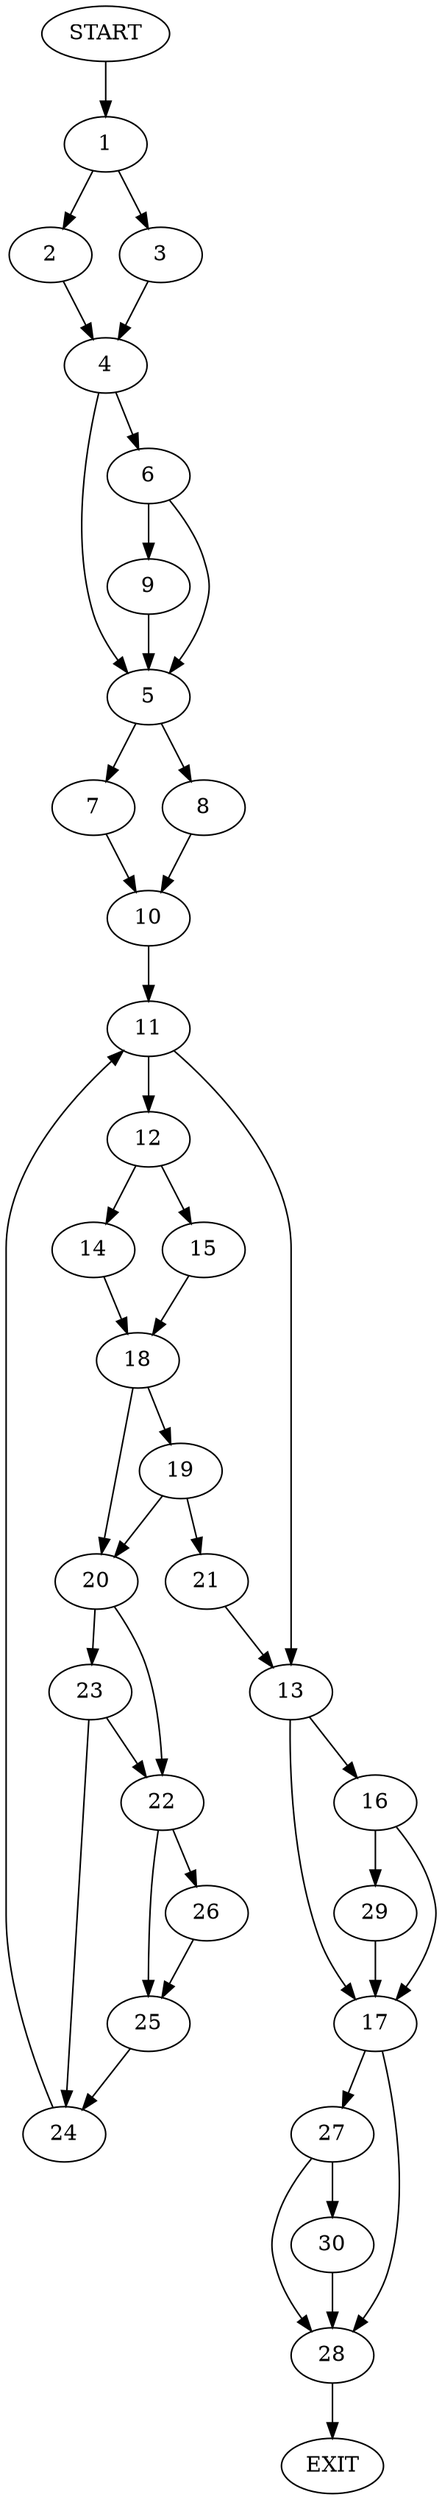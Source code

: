 digraph {
0 [label="START"]
31 [label="EXIT"]
0 -> 1
1 -> 2
1 -> 3
3 -> 4
2 -> 4
4 -> 5
4 -> 6
5 -> 7
5 -> 8
6 -> 5
6 -> 9
9 -> 5
8 -> 10
7 -> 10
10 -> 11
11 -> 12
11 -> 13
12 -> 14
12 -> 15
13 -> 16
13 -> 17
15 -> 18
14 -> 18
18 -> 19
18 -> 20
19 -> 20
19 -> 21
20 -> 22
20 -> 23
21 -> 13
23 -> 22
23 -> 24
22 -> 25
22 -> 26
24 -> 11
26 -> 25
25 -> 24
17 -> 27
17 -> 28
16 -> 29
16 -> 17
29 -> 17
27 -> 30
27 -> 28
28 -> 31
30 -> 28
}

